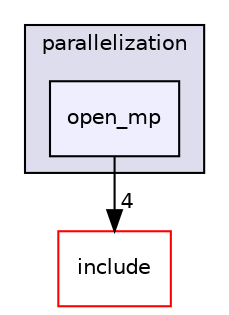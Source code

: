 digraph "src/parallelization/open_mp" {
  compound=true
  node [ fontsize="10", fontname="Helvetica"];
  edge [ labelfontsize="10", labelfontname="Helvetica"];
  subgraph clusterdir_d114d0e199ae1f1639dc065e642916f0 {
    graph [ bgcolor="#ddddee", pencolor="black", label="parallelization" fontname="Helvetica", fontsize="10", URL="dir_d114d0e199ae1f1639dc065e642916f0.html"]
  dir_fd932a25d6ff0721f2f87d8f63100539 [shape=box, label="open_mp", style="filled", fillcolor="#eeeeff", pencolor="black", URL="dir_fd932a25d6ff0721f2f87d8f63100539.html"];
  }
  dir_d44c64559bbebec7f509842c48db8b23 [shape=box label="include" fillcolor="white" style="filled" color="red" URL="dir_d44c64559bbebec7f509842c48db8b23.html"];
  dir_fd932a25d6ff0721f2f87d8f63100539->dir_d44c64559bbebec7f509842c48db8b23 [headlabel="4", labeldistance=1.5 headhref="dir_000014_000000.html"];
}

